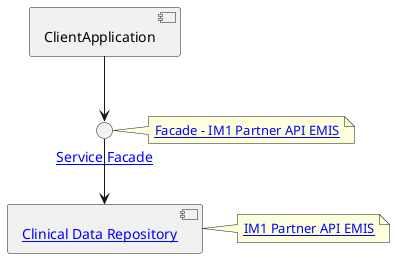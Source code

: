 @startuml

component ClientApplication

interface facade as "[[ActorDefinition-ServiceFacade.html Service Facade]]"
note right
[[CapabilityStatement-IM1PartnerAPIEMISFacade.html Facade - IM1 Partner API EMIS]]
end note

component "[[ActorDefinition-ClinicalDataRepository.html Clinical Data Repository]]" as CDR
note right
[[https://digital.nhs.uk/services/gp-it-futures-systems/im1-pairing-integration/interface-mechanisms-guidance#partner-api IM1 Partner API EMIS]]
end note

ClientApplication -d-> facade

facade -d-> CDR

@enduml
